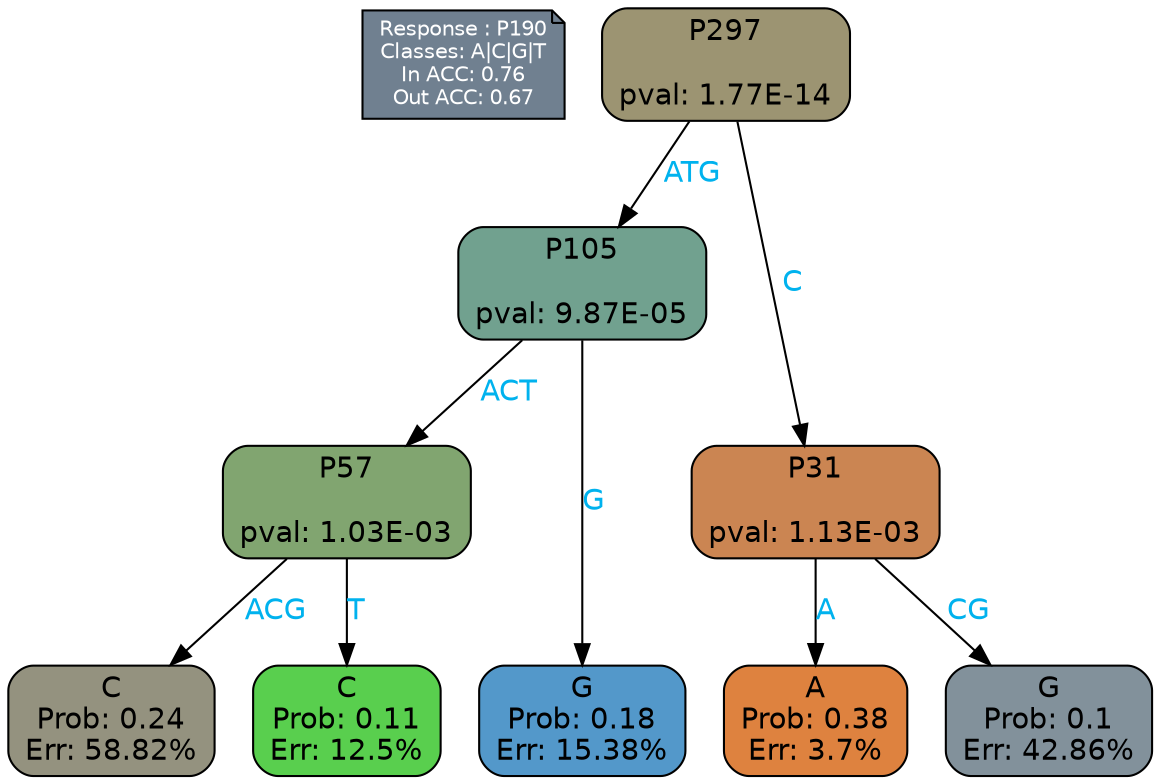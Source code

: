 digraph Tree {
node [shape=box, style="filled, rounded", color="black", fontname=helvetica] ;
graph [ranksep=equally, splines=polylines, bgcolor=transparent, dpi=600] ;
edge [fontname=helvetica] ;
LEGEND [label="Response : P190
Classes: A|C|G|T
In ACC: 0.76
Out ACC: 0.67
",shape=note,align=left,style=filled,fillcolor="slategray",fontcolor="white",fontsize=10];1 [label="P297

pval: 1.77E-14", fillcolor="#9c9472"] ;
2 [label="P105

pval: 9.87E-05", fillcolor="#71a18f"] ;
3 [label="P57

pval: 1.03E-03", fillcolor="#81a570"] ;
4 [label="C
Prob: 0.24
Err: 58.82%", fillcolor="#94927f"] ;
5 [label="C
Prob: 0.11
Err: 12.5%", fillcolor="#59cf4e"] ;
6 [label="G
Prob: 0.18
Err: 15.38%", fillcolor="#5398ca"] ;
7 [label="P31

pval: 1.13E-03", fillcolor="#cb8552"] ;
8 [label="A
Prob: 0.38
Err: 3.7%", fillcolor="#de823f"] ;
9 [label="G
Prob: 0.1
Err: 42.86%", fillcolor="#82919b"] ;
1 -> 2 [label="ATG",fontcolor=deepskyblue2] ;
1 -> 7 [label="C",fontcolor=deepskyblue2] ;
2 -> 3 [label="ACT",fontcolor=deepskyblue2] ;
2 -> 6 [label="G",fontcolor=deepskyblue2] ;
3 -> 4 [label="ACG",fontcolor=deepskyblue2] ;
3 -> 5 [label="T",fontcolor=deepskyblue2] ;
7 -> 8 [label="A",fontcolor=deepskyblue2] ;
7 -> 9 [label="CG",fontcolor=deepskyblue2] ;
{rank = same; 4;5;6;8;9;}{rank = same; LEGEND;1;}}